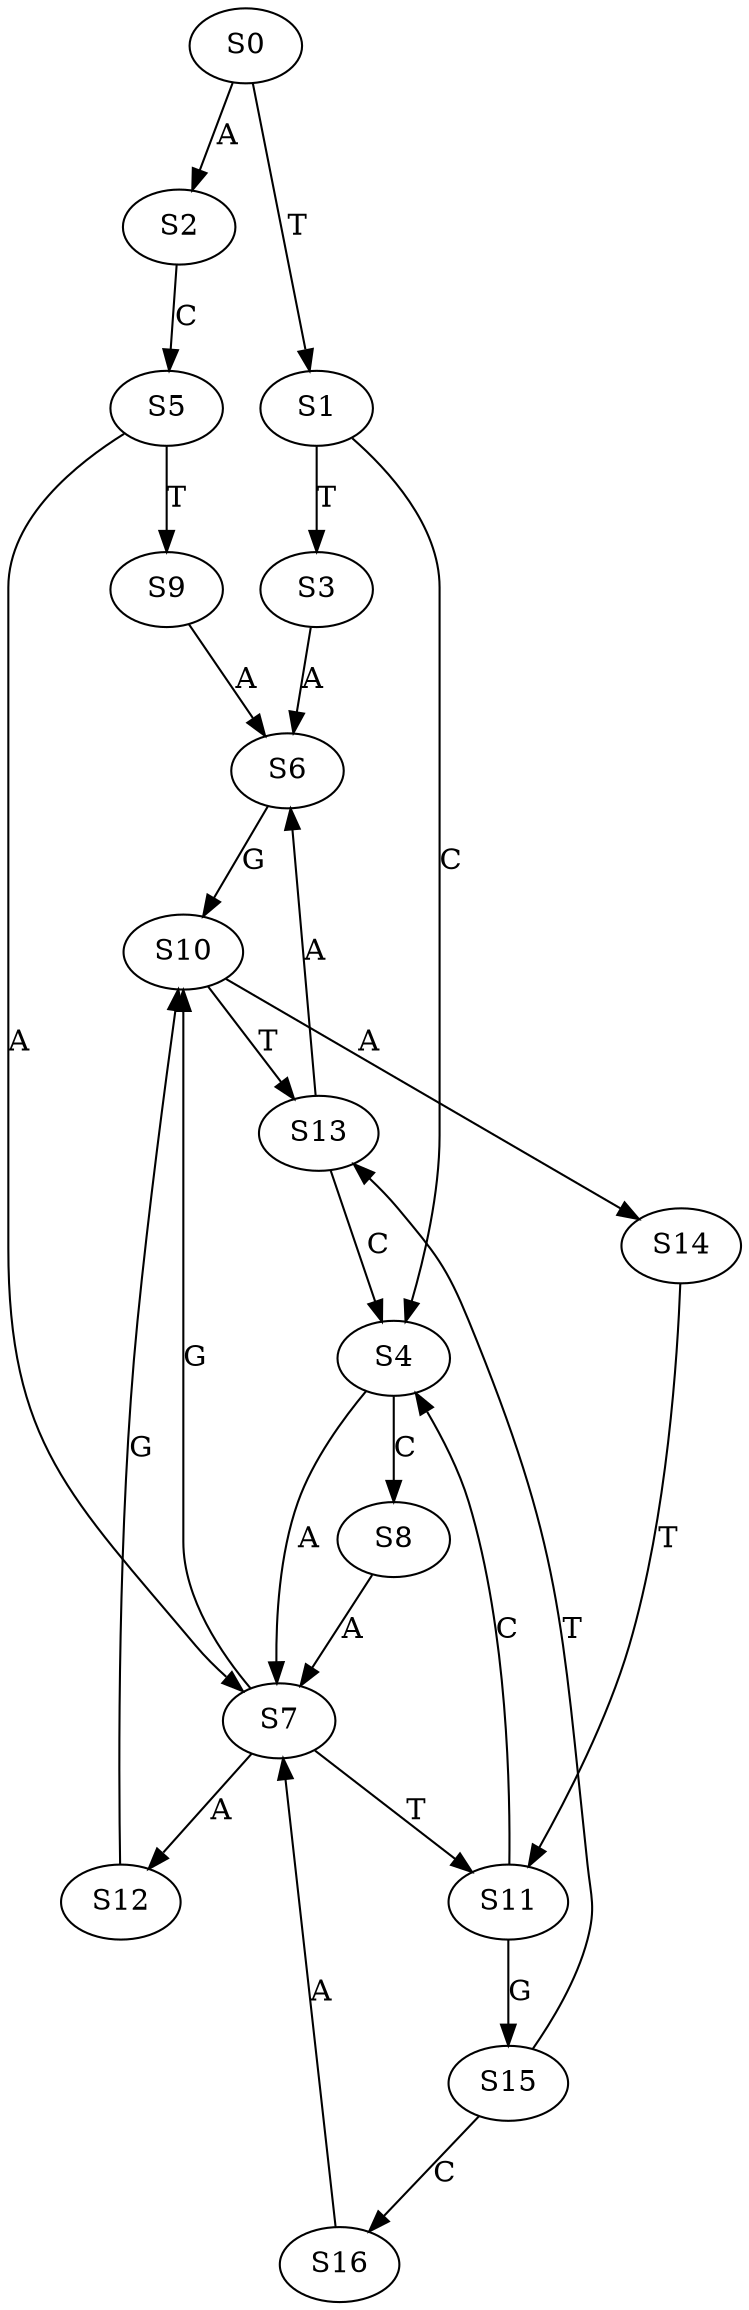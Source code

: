 strict digraph  {
	S0 -> S1 [ label = T ];
	S0 -> S2 [ label = A ];
	S1 -> S3 [ label = T ];
	S1 -> S4 [ label = C ];
	S2 -> S5 [ label = C ];
	S3 -> S6 [ label = A ];
	S4 -> S7 [ label = A ];
	S4 -> S8 [ label = C ];
	S5 -> S9 [ label = T ];
	S5 -> S7 [ label = A ];
	S6 -> S10 [ label = G ];
	S7 -> S10 [ label = G ];
	S7 -> S11 [ label = T ];
	S7 -> S12 [ label = A ];
	S8 -> S7 [ label = A ];
	S9 -> S6 [ label = A ];
	S10 -> S13 [ label = T ];
	S10 -> S14 [ label = A ];
	S11 -> S15 [ label = G ];
	S11 -> S4 [ label = C ];
	S12 -> S10 [ label = G ];
	S13 -> S4 [ label = C ];
	S13 -> S6 [ label = A ];
	S14 -> S11 [ label = T ];
	S15 -> S16 [ label = C ];
	S15 -> S13 [ label = T ];
	S16 -> S7 [ label = A ];
}

